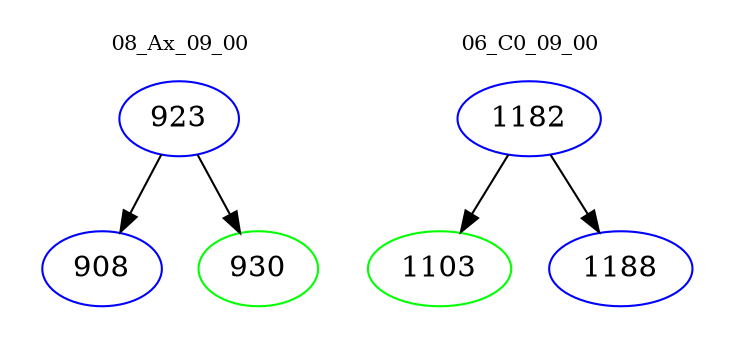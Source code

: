 digraph{
subgraph cluster_0 {
color = white
label = "08_Ax_09_00";
fontsize=10;
T0_923 [label="923", color="blue"]
T0_923 -> T0_908 [color="black"]
T0_908 [label="908", color="blue"]
T0_923 -> T0_930 [color="black"]
T0_930 [label="930", color="green"]
}
subgraph cluster_1 {
color = white
label = "06_C0_09_00";
fontsize=10;
T1_1182 [label="1182", color="blue"]
T1_1182 -> T1_1103 [color="black"]
T1_1103 [label="1103", color="green"]
T1_1182 -> T1_1188 [color="black"]
T1_1188 [label="1188", color="blue"]
}
}
